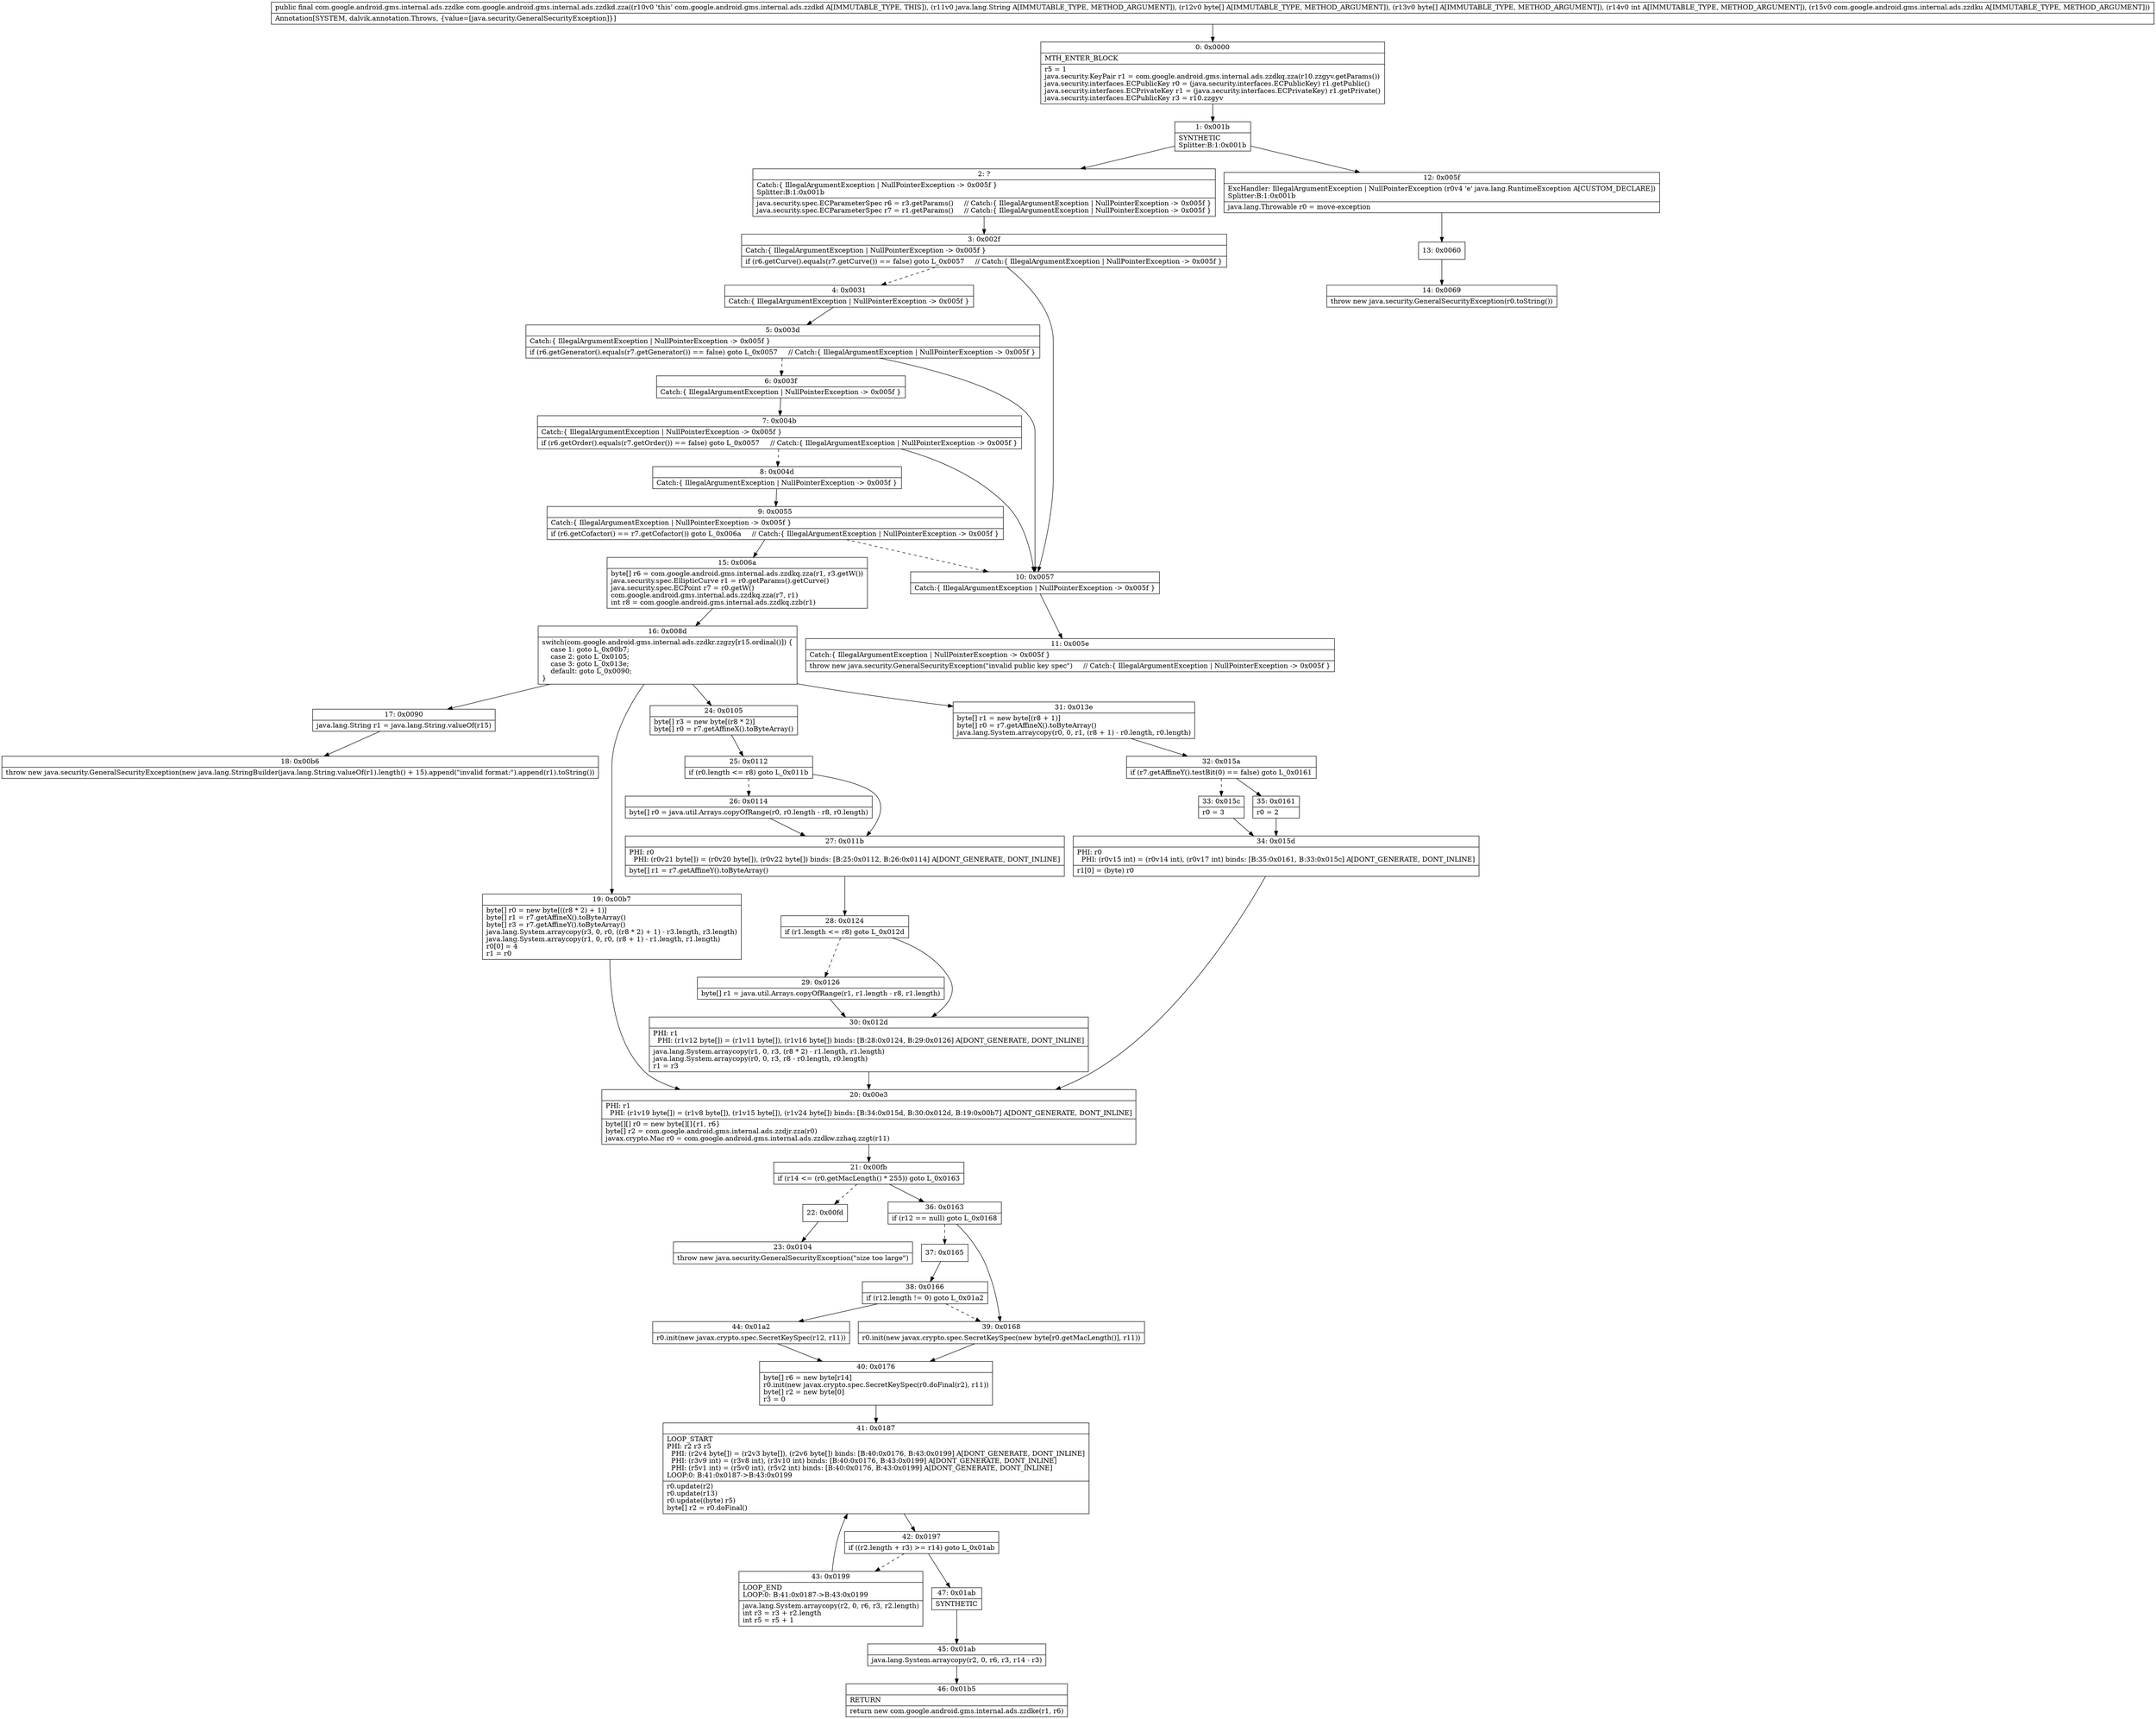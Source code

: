 digraph "CFG forcom.google.android.gms.internal.ads.zzdkd.zza(Ljava\/lang\/String;[B[BILcom\/google\/android\/gms\/internal\/ads\/zzdku;)Lcom\/google\/android\/gms\/internal\/ads\/zzdke;" {
Node_0 [shape=record,label="{0\:\ 0x0000|MTH_ENTER_BLOCK\l|r5 = 1\ljava.security.KeyPair r1 = com.google.android.gms.internal.ads.zzdkq.zza(r10.zzgyv.getParams())\ljava.security.interfaces.ECPublicKey r0 = (java.security.interfaces.ECPublicKey) r1.getPublic()\ljava.security.interfaces.ECPrivateKey r1 = (java.security.interfaces.ECPrivateKey) r1.getPrivate()\ljava.security.interfaces.ECPublicKey r3 = r10.zzgyv\l}"];
Node_1 [shape=record,label="{1\:\ 0x001b|SYNTHETIC\lSplitter:B:1:0x001b\l}"];
Node_2 [shape=record,label="{2\:\ ?|Catch:\{ IllegalArgumentException \| NullPointerException \-\> 0x005f \}\lSplitter:B:1:0x001b\l|java.security.spec.ECParameterSpec r6 = r3.getParams()     \/\/ Catch:\{ IllegalArgumentException \| NullPointerException \-\> 0x005f \}\ljava.security.spec.ECParameterSpec r7 = r1.getParams()     \/\/ Catch:\{ IllegalArgumentException \| NullPointerException \-\> 0x005f \}\l}"];
Node_3 [shape=record,label="{3\:\ 0x002f|Catch:\{ IllegalArgumentException \| NullPointerException \-\> 0x005f \}\l|if (r6.getCurve().equals(r7.getCurve()) == false) goto L_0x0057     \/\/ Catch:\{ IllegalArgumentException \| NullPointerException \-\> 0x005f \}\l}"];
Node_4 [shape=record,label="{4\:\ 0x0031|Catch:\{ IllegalArgumentException \| NullPointerException \-\> 0x005f \}\l}"];
Node_5 [shape=record,label="{5\:\ 0x003d|Catch:\{ IllegalArgumentException \| NullPointerException \-\> 0x005f \}\l|if (r6.getGenerator().equals(r7.getGenerator()) == false) goto L_0x0057     \/\/ Catch:\{ IllegalArgumentException \| NullPointerException \-\> 0x005f \}\l}"];
Node_6 [shape=record,label="{6\:\ 0x003f|Catch:\{ IllegalArgumentException \| NullPointerException \-\> 0x005f \}\l}"];
Node_7 [shape=record,label="{7\:\ 0x004b|Catch:\{ IllegalArgumentException \| NullPointerException \-\> 0x005f \}\l|if (r6.getOrder().equals(r7.getOrder()) == false) goto L_0x0057     \/\/ Catch:\{ IllegalArgumentException \| NullPointerException \-\> 0x005f \}\l}"];
Node_8 [shape=record,label="{8\:\ 0x004d|Catch:\{ IllegalArgumentException \| NullPointerException \-\> 0x005f \}\l}"];
Node_9 [shape=record,label="{9\:\ 0x0055|Catch:\{ IllegalArgumentException \| NullPointerException \-\> 0x005f \}\l|if (r6.getCofactor() == r7.getCofactor()) goto L_0x006a     \/\/ Catch:\{ IllegalArgumentException \| NullPointerException \-\> 0x005f \}\l}"];
Node_10 [shape=record,label="{10\:\ 0x0057|Catch:\{ IllegalArgumentException \| NullPointerException \-\> 0x005f \}\l}"];
Node_11 [shape=record,label="{11\:\ 0x005e|Catch:\{ IllegalArgumentException \| NullPointerException \-\> 0x005f \}\l|throw new java.security.GeneralSecurityException(\"invalid public key spec\")     \/\/ Catch:\{ IllegalArgumentException \| NullPointerException \-\> 0x005f \}\l}"];
Node_12 [shape=record,label="{12\:\ 0x005f|ExcHandler: IllegalArgumentException \| NullPointerException (r0v4 'e' java.lang.RuntimeException A[CUSTOM_DECLARE])\lSplitter:B:1:0x001b\l|java.lang.Throwable r0 = move\-exception\l}"];
Node_13 [shape=record,label="{13\:\ 0x0060}"];
Node_14 [shape=record,label="{14\:\ 0x0069|throw new java.security.GeneralSecurityException(r0.toString())\l}"];
Node_15 [shape=record,label="{15\:\ 0x006a|byte[] r6 = com.google.android.gms.internal.ads.zzdkq.zza(r1, r3.getW())\ljava.security.spec.EllipticCurve r1 = r0.getParams().getCurve()\ljava.security.spec.ECPoint r7 = r0.getW()\lcom.google.android.gms.internal.ads.zzdkq.zza(r7, r1)\lint r8 = com.google.android.gms.internal.ads.zzdkq.zzb(r1)\l}"];
Node_16 [shape=record,label="{16\:\ 0x008d|switch(com.google.android.gms.internal.ads.zzdkr.zzgzy[r15.ordinal()]) \{\l    case 1: goto L_0x00b7;\l    case 2: goto L_0x0105;\l    case 3: goto L_0x013e;\l    default: goto L_0x0090;\l\}\l}"];
Node_17 [shape=record,label="{17\:\ 0x0090|java.lang.String r1 = java.lang.String.valueOf(r15)\l}"];
Node_18 [shape=record,label="{18\:\ 0x00b6|throw new java.security.GeneralSecurityException(new java.lang.StringBuilder(java.lang.String.valueOf(r1).length() + 15).append(\"invalid format:\").append(r1).toString())\l}"];
Node_19 [shape=record,label="{19\:\ 0x00b7|byte[] r0 = new byte[((r8 * 2) + 1)]\lbyte[] r1 = r7.getAffineX().toByteArray()\lbyte[] r3 = r7.getAffineY().toByteArray()\ljava.lang.System.arraycopy(r3, 0, r0, ((r8 * 2) + 1) \- r3.length, r3.length)\ljava.lang.System.arraycopy(r1, 0, r0, (r8 + 1) \- r1.length, r1.length)\lr0[0] = 4\lr1 = r0\l}"];
Node_20 [shape=record,label="{20\:\ 0x00e3|PHI: r1 \l  PHI: (r1v19 byte[]) = (r1v8 byte[]), (r1v15 byte[]), (r1v24 byte[]) binds: [B:34:0x015d, B:30:0x012d, B:19:0x00b7] A[DONT_GENERATE, DONT_INLINE]\l|byte[][] r0 = new byte[][]\{r1, r6\}\lbyte[] r2 = com.google.android.gms.internal.ads.zzdjr.zza(r0)\ljavax.crypto.Mac r0 = com.google.android.gms.internal.ads.zzdkw.zzhaq.zzgt(r11)\l}"];
Node_21 [shape=record,label="{21\:\ 0x00fb|if (r14 \<= (r0.getMacLength() * 255)) goto L_0x0163\l}"];
Node_22 [shape=record,label="{22\:\ 0x00fd}"];
Node_23 [shape=record,label="{23\:\ 0x0104|throw new java.security.GeneralSecurityException(\"size too large\")\l}"];
Node_24 [shape=record,label="{24\:\ 0x0105|byte[] r3 = new byte[(r8 * 2)]\lbyte[] r0 = r7.getAffineX().toByteArray()\l}"];
Node_25 [shape=record,label="{25\:\ 0x0112|if (r0.length \<= r8) goto L_0x011b\l}"];
Node_26 [shape=record,label="{26\:\ 0x0114|byte[] r0 = java.util.Arrays.copyOfRange(r0, r0.length \- r8, r0.length)\l}"];
Node_27 [shape=record,label="{27\:\ 0x011b|PHI: r0 \l  PHI: (r0v21 byte[]) = (r0v20 byte[]), (r0v22 byte[]) binds: [B:25:0x0112, B:26:0x0114] A[DONT_GENERATE, DONT_INLINE]\l|byte[] r1 = r7.getAffineY().toByteArray()\l}"];
Node_28 [shape=record,label="{28\:\ 0x0124|if (r1.length \<= r8) goto L_0x012d\l}"];
Node_29 [shape=record,label="{29\:\ 0x0126|byte[] r1 = java.util.Arrays.copyOfRange(r1, r1.length \- r8, r1.length)\l}"];
Node_30 [shape=record,label="{30\:\ 0x012d|PHI: r1 \l  PHI: (r1v12 byte[]) = (r1v11 byte[]), (r1v16 byte[]) binds: [B:28:0x0124, B:29:0x0126] A[DONT_GENERATE, DONT_INLINE]\l|java.lang.System.arraycopy(r1, 0, r3, (r8 * 2) \- r1.length, r1.length)\ljava.lang.System.arraycopy(r0, 0, r3, r8 \- r0.length, r0.length)\lr1 = r3\l}"];
Node_31 [shape=record,label="{31\:\ 0x013e|byte[] r1 = new byte[(r8 + 1)]\lbyte[] r0 = r7.getAffineX().toByteArray()\ljava.lang.System.arraycopy(r0, 0, r1, (r8 + 1) \- r0.length, r0.length)\l}"];
Node_32 [shape=record,label="{32\:\ 0x015a|if (r7.getAffineY().testBit(0) == false) goto L_0x0161\l}"];
Node_33 [shape=record,label="{33\:\ 0x015c|r0 = 3\l}"];
Node_34 [shape=record,label="{34\:\ 0x015d|PHI: r0 \l  PHI: (r0v15 int) = (r0v14 int), (r0v17 int) binds: [B:35:0x0161, B:33:0x015c] A[DONT_GENERATE, DONT_INLINE]\l|r1[0] = (byte) r0\l}"];
Node_35 [shape=record,label="{35\:\ 0x0161|r0 = 2\l}"];
Node_36 [shape=record,label="{36\:\ 0x0163|if (r12 == null) goto L_0x0168\l}"];
Node_37 [shape=record,label="{37\:\ 0x0165}"];
Node_38 [shape=record,label="{38\:\ 0x0166|if (r12.length != 0) goto L_0x01a2\l}"];
Node_39 [shape=record,label="{39\:\ 0x0168|r0.init(new javax.crypto.spec.SecretKeySpec(new byte[r0.getMacLength()], r11))\l}"];
Node_40 [shape=record,label="{40\:\ 0x0176|byte[] r6 = new byte[r14]\lr0.init(new javax.crypto.spec.SecretKeySpec(r0.doFinal(r2), r11))\lbyte[] r2 = new byte[0]\lr3 = 0\l}"];
Node_41 [shape=record,label="{41\:\ 0x0187|LOOP_START\lPHI: r2 r3 r5 \l  PHI: (r2v4 byte[]) = (r2v3 byte[]), (r2v6 byte[]) binds: [B:40:0x0176, B:43:0x0199] A[DONT_GENERATE, DONT_INLINE]\l  PHI: (r3v9 int) = (r3v8 int), (r3v10 int) binds: [B:40:0x0176, B:43:0x0199] A[DONT_GENERATE, DONT_INLINE]\l  PHI: (r5v1 int) = (r5v0 int), (r5v2 int) binds: [B:40:0x0176, B:43:0x0199] A[DONT_GENERATE, DONT_INLINE]\lLOOP:0: B:41:0x0187\-\>B:43:0x0199\l|r0.update(r2)\lr0.update(r13)\lr0.update((byte) r5)\lbyte[] r2 = r0.doFinal()\l}"];
Node_42 [shape=record,label="{42\:\ 0x0197|if ((r2.length + r3) \>= r14) goto L_0x01ab\l}"];
Node_43 [shape=record,label="{43\:\ 0x0199|LOOP_END\lLOOP:0: B:41:0x0187\-\>B:43:0x0199\l|java.lang.System.arraycopy(r2, 0, r6, r3, r2.length)\lint r3 = r3 + r2.length\lint r5 = r5 + 1\l}"];
Node_44 [shape=record,label="{44\:\ 0x01a2|r0.init(new javax.crypto.spec.SecretKeySpec(r12, r11))\l}"];
Node_45 [shape=record,label="{45\:\ 0x01ab|java.lang.System.arraycopy(r2, 0, r6, r3, r14 \- r3)\l}"];
Node_46 [shape=record,label="{46\:\ 0x01b5|RETURN\l|return new com.google.android.gms.internal.ads.zzdke(r1, r6)\l}"];
Node_47 [shape=record,label="{47\:\ 0x01ab|SYNTHETIC\l}"];
MethodNode[shape=record,label="{public final com.google.android.gms.internal.ads.zzdke com.google.android.gms.internal.ads.zzdkd.zza((r10v0 'this' com.google.android.gms.internal.ads.zzdkd A[IMMUTABLE_TYPE, THIS]), (r11v0 java.lang.String A[IMMUTABLE_TYPE, METHOD_ARGUMENT]), (r12v0 byte[] A[IMMUTABLE_TYPE, METHOD_ARGUMENT]), (r13v0 byte[] A[IMMUTABLE_TYPE, METHOD_ARGUMENT]), (r14v0 int A[IMMUTABLE_TYPE, METHOD_ARGUMENT]), (r15v0 com.google.android.gms.internal.ads.zzdku A[IMMUTABLE_TYPE, METHOD_ARGUMENT]))  | Annotation[SYSTEM, dalvik.annotation.Throws, \{value=[java.security.GeneralSecurityException]\}]\l}"];
MethodNode -> Node_0;
Node_0 -> Node_1;
Node_1 -> Node_2;
Node_1 -> Node_12;
Node_2 -> Node_3;
Node_3 -> Node_4[style=dashed];
Node_3 -> Node_10;
Node_4 -> Node_5;
Node_5 -> Node_6[style=dashed];
Node_5 -> Node_10;
Node_6 -> Node_7;
Node_7 -> Node_8[style=dashed];
Node_7 -> Node_10;
Node_8 -> Node_9;
Node_9 -> Node_10[style=dashed];
Node_9 -> Node_15;
Node_10 -> Node_11;
Node_12 -> Node_13;
Node_13 -> Node_14;
Node_15 -> Node_16;
Node_16 -> Node_17;
Node_16 -> Node_19;
Node_16 -> Node_24;
Node_16 -> Node_31;
Node_17 -> Node_18;
Node_19 -> Node_20;
Node_20 -> Node_21;
Node_21 -> Node_22[style=dashed];
Node_21 -> Node_36;
Node_22 -> Node_23;
Node_24 -> Node_25;
Node_25 -> Node_26[style=dashed];
Node_25 -> Node_27;
Node_26 -> Node_27;
Node_27 -> Node_28;
Node_28 -> Node_29[style=dashed];
Node_28 -> Node_30;
Node_29 -> Node_30;
Node_30 -> Node_20;
Node_31 -> Node_32;
Node_32 -> Node_33[style=dashed];
Node_32 -> Node_35;
Node_33 -> Node_34;
Node_34 -> Node_20;
Node_35 -> Node_34;
Node_36 -> Node_37[style=dashed];
Node_36 -> Node_39;
Node_37 -> Node_38;
Node_38 -> Node_39[style=dashed];
Node_38 -> Node_44;
Node_39 -> Node_40;
Node_40 -> Node_41;
Node_41 -> Node_42;
Node_42 -> Node_43[style=dashed];
Node_42 -> Node_47;
Node_43 -> Node_41;
Node_44 -> Node_40;
Node_45 -> Node_46;
Node_47 -> Node_45;
}

